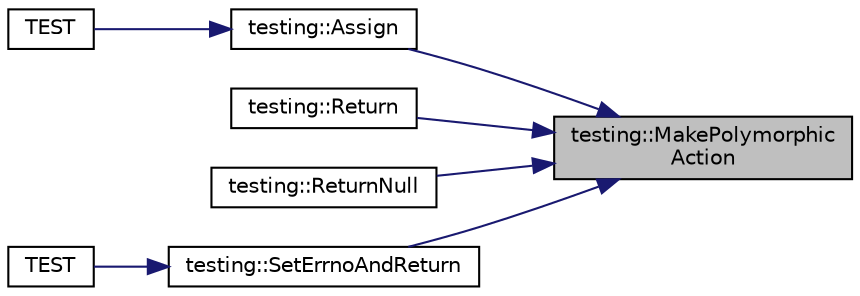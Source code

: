 digraph "testing::MakePolymorphicAction"
{
 // LATEX_PDF_SIZE
  bgcolor="transparent";
  edge [fontname="Helvetica",fontsize="10",labelfontname="Helvetica",labelfontsize="10"];
  node [fontname="Helvetica",fontsize="10",shape=record];
  rankdir="RL";
  Node1 [label="testing::MakePolymorphic\lAction",height=0.2,width=0.4,color="black", fillcolor="grey75", style="filled", fontcolor="black",tooltip=" "];
  Node1 -> Node2 [dir="back",color="midnightblue",fontsize="10",style="solid",fontname="Helvetica"];
  Node2 [label="testing::Assign",height=0.2,width=0.4,color="black",URL="$namespacetesting.html#abfc4121b8708e8b22a096ff8be88a9d0",tooltip=" "];
  Node2 -> Node3 [dir="back",color="midnightblue",fontsize="10",style="solid",fontname="Helvetica"];
  Node3 [label="TEST",height=0.2,width=0.4,color="black",URL="$gmock__link__test_8h.html#a84f858c615e1a833900ba5cb6fd6035d",tooltip=" "];
  Node1 -> Node4 [dir="back",color="midnightblue",fontsize="10",style="solid",fontname="Helvetica"];
  Node4 [label="testing::Return",height=0.2,width=0.4,color="black",URL="$namespacetesting.html#a8da8e53d2e7bc4e3c531f7435ad04823",tooltip=" "];
  Node1 -> Node5 [dir="back",color="midnightblue",fontsize="10",style="solid",fontname="Helvetica"];
  Node5 [label="testing::ReturnNull",height=0.2,width=0.4,color="black",URL="$namespacetesting.html#aa0331596e269114da101f810d3a1b88b",tooltip=" "];
  Node1 -> Node6 [dir="back",color="midnightblue",fontsize="10",style="solid",fontname="Helvetica"];
  Node6 [label="testing::SetErrnoAndReturn",height=0.2,width=0.4,color="black",URL="$namespacetesting.html#a31095e421f167fade2e6d4d60df1f4da",tooltip=" "];
  Node6 -> Node7 [dir="back",color="midnightblue",fontsize="10",style="solid",fontname="Helvetica"];
  Node7 [label="TEST",height=0.2,width=0.4,color="black",URL="$gmock__link__test_8h.html#aef5c583c3e024858d646fd49cb26d38b",tooltip=" "];
}
